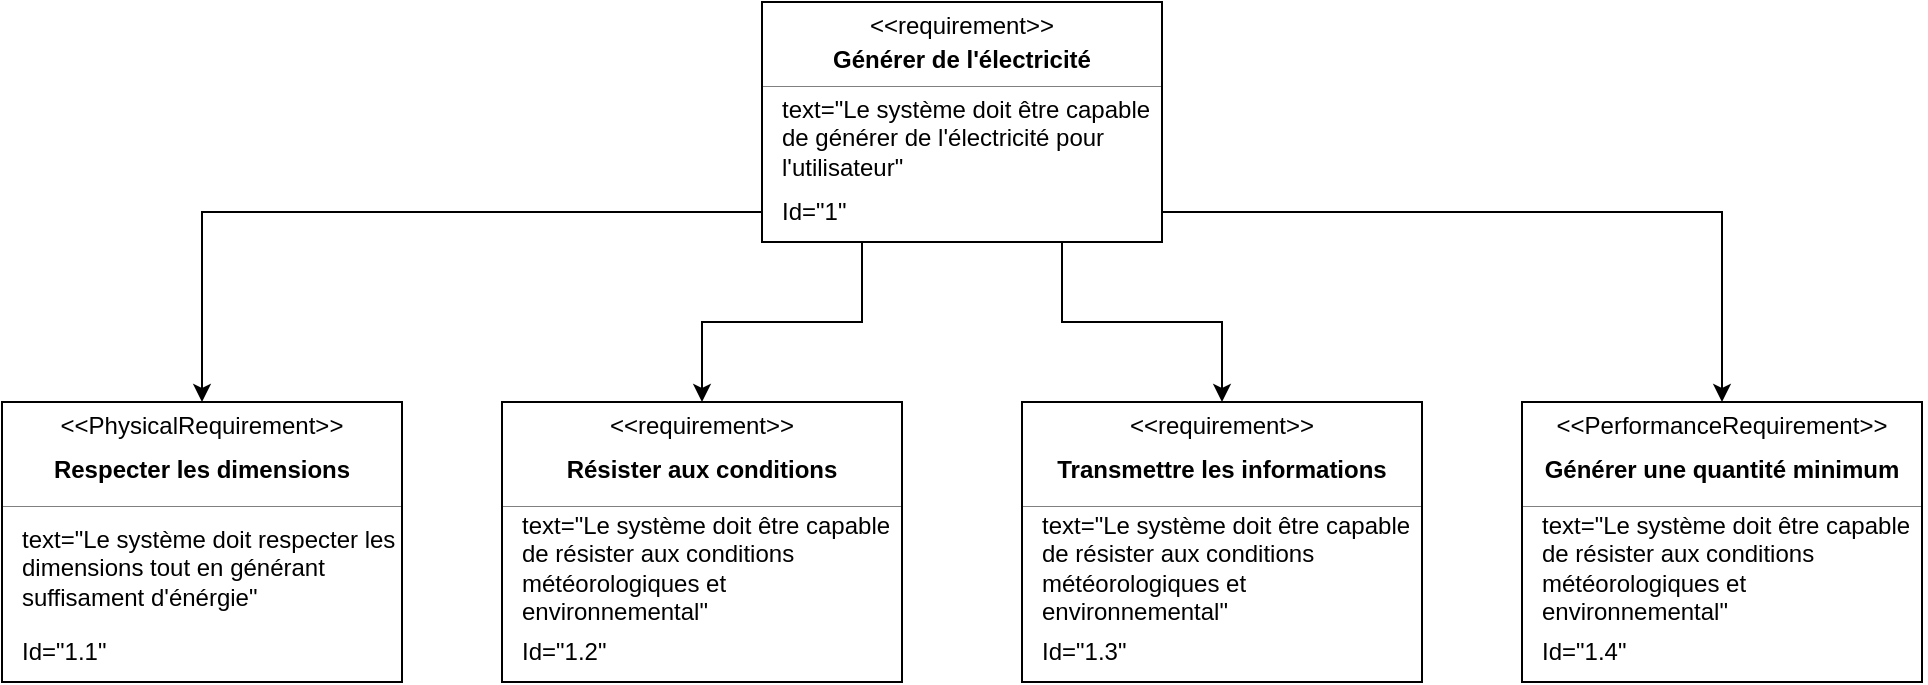 <mxfile version="26.0.16">
  <diagram name="Page-1" id="YE_HQxmWjEO1Y7BAYPPF">
    <mxGraphModel dx="2074" dy="731" grid="1" gridSize="10" guides="1" tooltips="1" connect="1" arrows="1" fold="1" page="1" pageScale="1" pageWidth="827" pageHeight="1169" math="0" shadow="0">
      <root>
        <mxCell id="0" />
        <mxCell id="1" parent="0" />
        <mxCell id="1VgsUQ58sX3mkb50u65D-6" value="" style="fontStyle=1;align=center;verticalAlign=middle;childLayout=stackLayout;horizontal=1;horizontalStack=0;resizeParent=1;resizeParentMax=0;resizeLast=0;marginBottom=0;" vertex="1" parent="1">
          <mxGeometry x="280" y="50" width="200" height="120" as="geometry" />
        </mxCell>
        <mxCell id="1VgsUQ58sX3mkb50u65D-7" value="&amp;lt;&amp;lt;requirement&amp;gt;&amp;gt;" style="html=1;align=center;spacing=0;verticalAlign=middle;strokeColor=none;fillColor=none;whiteSpace=wrap;spacingTop=3;" vertex="1" parent="1VgsUQ58sX3mkb50u65D-6">
          <mxGeometry width="200" height="20" as="geometry" />
        </mxCell>
        <mxCell id="1VgsUQ58sX3mkb50u65D-8" value="Générer de l&#39;électricité" style="html=1;align=center;spacing=0;verticalAlign=middle;strokeColor=none;fillColor=none;whiteSpace=wrap;fontStyle=1" vertex="1" parent="1VgsUQ58sX3mkb50u65D-6">
          <mxGeometry y="20" width="200" height="18" as="geometry" />
        </mxCell>
        <mxCell id="1VgsUQ58sX3mkb50u65D-9" value="" style="line;strokeWidth=0.25;fillColor=none;align=left;verticalAlign=middle;spacingTop=-1;spacingLeft=3;spacingRight=3;rotatable=0;labelPosition=right;points=[];portConstraint=eastwest;" vertex="1" parent="1VgsUQ58sX3mkb50u65D-6">
          <mxGeometry y="38" width="200" height="8" as="geometry" />
        </mxCell>
        <mxCell id="1VgsUQ58sX3mkb50u65D-10" value="text=&quot;Le système doit être capable de générer de l&#39;électricité pour l&#39;utilisateur&quot;" style="html=1;align=left;spacing=0;verticalAlign=middle;strokeColor=none;fillColor=none;whiteSpace=wrap;spacingLeft=10;" vertex="1" parent="1VgsUQ58sX3mkb50u65D-6">
          <mxGeometry y="46" width="200" height="44" as="geometry" />
        </mxCell>
        <mxCell id="1VgsUQ58sX3mkb50u65D-11" value="Id=&quot;1&quot;" style="html=1;align=left;spacing=0;verticalAlign=middle;strokeColor=none;fillColor=none;whiteSpace=wrap;spacingLeft=10;" vertex="1" parent="1VgsUQ58sX3mkb50u65D-6">
          <mxGeometry y="90" width="200" height="30" as="geometry" />
        </mxCell>
        <mxCell id="1VgsUQ58sX3mkb50u65D-12" value="" style="html=1;align=center;spacing=0;verticalAlign=middle;strokeColor=none;fillColor=none;whiteSpace=wrap;" vertex="1" parent="1VgsUQ58sX3mkb50u65D-6">
          <mxGeometry y="120" width="200" as="geometry" />
        </mxCell>
        <mxCell id="1VgsUQ58sX3mkb50u65D-13" value="" style="fontStyle=1;align=center;verticalAlign=middle;childLayout=stackLayout;horizontal=1;horizontalStack=0;resizeParent=1;resizeParentMax=0;resizeLast=0;marginBottom=0;" vertex="1" parent="1">
          <mxGeometry x="150" y="250" width="200" height="140" as="geometry" />
        </mxCell>
        <mxCell id="1VgsUQ58sX3mkb50u65D-14" value="&amp;lt;&amp;lt;requirement&amp;gt;&amp;gt;" style="html=1;align=center;spacing=0;verticalAlign=middle;strokeColor=none;fillColor=none;whiteSpace=wrap;spacingTop=3;" vertex="1" parent="1VgsUQ58sX3mkb50u65D-13">
          <mxGeometry width="200" height="20" as="geometry" />
        </mxCell>
        <mxCell id="1VgsUQ58sX3mkb50u65D-15" value="Résister aux conditions" style="html=1;align=center;spacing=0;verticalAlign=middle;strokeColor=none;fillColor=none;whiteSpace=wrap;fontStyle=1" vertex="1" parent="1VgsUQ58sX3mkb50u65D-13">
          <mxGeometry y="20" width="200" height="28" as="geometry" />
        </mxCell>
        <mxCell id="1VgsUQ58sX3mkb50u65D-16" value="" style="line;strokeWidth=0.25;fillColor=none;align=left;verticalAlign=middle;spacingTop=-1;spacingLeft=3;spacingRight=3;rotatable=0;labelPosition=right;points=[];portConstraint=eastwest;" vertex="1" parent="1VgsUQ58sX3mkb50u65D-13">
          <mxGeometry y="48" width="200" height="8" as="geometry" />
        </mxCell>
        <mxCell id="1VgsUQ58sX3mkb50u65D-17" value="text=&quot;Le système doit être capable de résister aux conditions météorologiques et environnemental&quot;" style="html=1;align=left;spacing=0;verticalAlign=middle;strokeColor=none;fillColor=none;whiteSpace=wrap;spacingLeft=10;" vertex="1" parent="1VgsUQ58sX3mkb50u65D-13">
          <mxGeometry y="56" width="200" height="54" as="geometry" />
        </mxCell>
        <mxCell id="1VgsUQ58sX3mkb50u65D-18" value="Id=&quot;1.2&quot;" style="html=1;align=left;spacing=0;verticalAlign=middle;strokeColor=none;fillColor=none;whiteSpace=wrap;spacingLeft=10;" vertex="1" parent="1VgsUQ58sX3mkb50u65D-13">
          <mxGeometry y="110" width="200" height="30" as="geometry" />
        </mxCell>
        <mxCell id="1VgsUQ58sX3mkb50u65D-19" value="" style="html=1;align=center;spacing=0;verticalAlign=middle;strokeColor=none;fillColor=none;whiteSpace=wrap;" vertex="1" parent="1VgsUQ58sX3mkb50u65D-13">
          <mxGeometry y="140" width="200" as="geometry" />
        </mxCell>
        <mxCell id="1VgsUQ58sX3mkb50u65D-20" value="" style="fontStyle=1;align=center;verticalAlign=middle;childLayout=stackLayout;horizontal=1;horizontalStack=0;resizeParent=1;resizeParentMax=0;resizeLast=0;marginBottom=0;" vertex="1" parent="1">
          <mxGeometry x="410" y="250" width="200" height="140" as="geometry" />
        </mxCell>
        <mxCell id="1VgsUQ58sX3mkb50u65D-21" value="&amp;lt;&amp;lt;requirement&amp;gt;&amp;gt;" style="html=1;align=center;spacing=0;verticalAlign=middle;strokeColor=none;fillColor=none;whiteSpace=wrap;spacingTop=3;" vertex="1" parent="1VgsUQ58sX3mkb50u65D-20">
          <mxGeometry width="200" height="20" as="geometry" />
        </mxCell>
        <mxCell id="1VgsUQ58sX3mkb50u65D-22" value="Transmettre les informations" style="html=1;align=center;spacing=0;verticalAlign=middle;strokeColor=none;fillColor=none;whiteSpace=wrap;fontStyle=1" vertex="1" parent="1VgsUQ58sX3mkb50u65D-20">
          <mxGeometry y="20" width="200" height="28" as="geometry" />
        </mxCell>
        <mxCell id="1VgsUQ58sX3mkb50u65D-23" value="" style="line;strokeWidth=0.25;fillColor=none;align=left;verticalAlign=middle;spacingTop=-1;spacingLeft=3;spacingRight=3;rotatable=0;labelPosition=right;points=[];portConstraint=eastwest;" vertex="1" parent="1VgsUQ58sX3mkb50u65D-20">
          <mxGeometry y="48" width="200" height="8" as="geometry" />
        </mxCell>
        <mxCell id="1VgsUQ58sX3mkb50u65D-24" value="text=&quot;Le système doit être capable de résister aux conditions météorologiques et environnemental&quot;" style="html=1;align=left;spacing=0;verticalAlign=middle;strokeColor=none;fillColor=none;whiteSpace=wrap;spacingLeft=10;" vertex="1" parent="1VgsUQ58sX3mkb50u65D-20">
          <mxGeometry y="56" width="200" height="54" as="geometry" />
        </mxCell>
        <mxCell id="1VgsUQ58sX3mkb50u65D-25" value="Id=&quot;1.3&quot;" style="html=1;align=left;spacing=0;verticalAlign=middle;strokeColor=none;fillColor=none;whiteSpace=wrap;spacingLeft=10;" vertex="1" parent="1VgsUQ58sX3mkb50u65D-20">
          <mxGeometry y="110" width="200" height="30" as="geometry" />
        </mxCell>
        <mxCell id="1VgsUQ58sX3mkb50u65D-26" value="" style="html=1;align=center;spacing=0;verticalAlign=middle;strokeColor=none;fillColor=none;whiteSpace=wrap;" vertex="1" parent="1VgsUQ58sX3mkb50u65D-20">
          <mxGeometry y="140" width="200" as="geometry" />
        </mxCell>
        <mxCell id="1VgsUQ58sX3mkb50u65D-27" value="" style="fontStyle=1;align=center;verticalAlign=middle;childLayout=stackLayout;horizontal=1;horizontalStack=0;resizeParent=1;resizeParentMax=0;resizeLast=0;marginBottom=0;" vertex="1" parent="1">
          <mxGeometry x="660" y="250" width="200" height="140" as="geometry" />
        </mxCell>
        <mxCell id="1VgsUQ58sX3mkb50u65D-28" value="&amp;lt;&amp;lt;PerformanceRequirement&amp;gt;&amp;gt;" style="html=1;align=center;spacing=0;verticalAlign=middle;strokeColor=none;fillColor=none;whiteSpace=wrap;spacingTop=3;" vertex="1" parent="1VgsUQ58sX3mkb50u65D-27">
          <mxGeometry width="200" height="20" as="geometry" />
        </mxCell>
        <mxCell id="1VgsUQ58sX3mkb50u65D-29" value="Générer une quantité minimum" style="html=1;align=center;spacing=0;verticalAlign=middle;strokeColor=none;fillColor=none;whiteSpace=wrap;fontStyle=1" vertex="1" parent="1VgsUQ58sX3mkb50u65D-27">
          <mxGeometry y="20" width="200" height="28" as="geometry" />
        </mxCell>
        <mxCell id="1VgsUQ58sX3mkb50u65D-30" value="" style="line;strokeWidth=0.25;fillColor=none;align=left;verticalAlign=middle;spacingTop=-1;spacingLeft=3;spacingRight=3;rotatable=0;labelPosition=right;points=[];portConstraint=eastwest;" vertex="1" parent="1VgsUQ58sX3mkb50u65D-27">
          <mxGeometry y="48" width="200" height="8" as="geometry" />
        </mxCell>
        <mxCell id="1VgsUQ58sX3mkb50u65D-31" value="text=&quot;Le système doit être capable de résister aux conditions météorologiques et environnemental&quot;" style="html=1;align=left;spacing=0;verticalAlign=middle;strokeColor=none;fillColor=none;whiteSpace=wrap;spacingLeft=10;" vertex="1" parent="1VgsUQ58sX3mkb50u65D-27">
          <mxGeometry y="56" width="200" height="54" as="geometry" />
        </mxCell>
        <mxCell id="1VgsUQ58sX3mkb50u65D-32" value="Id=&quot;1.4&quot;" style="html=1;align=left;spacing=0;verticalAlign=middle;strokeColor=none;fillColor=none;whiteSpace=wrap;spacingLeft=10;" vertex="1" parent="1VgsUQ58sX3mkb50u65D-27">
          <mxGeometry y="110" width="200" height="30" as="geometry" />
        </mxCell>
        <mxCell id="1VgsUQ58sX3mkb50u65D-33" value="" style="html=1;align=center;spacing=0;verticalAlign=middle;strokeColor=none;fillColor=none;whiteSpace=wrap;" vertex="1" parent="1VgsUQ58sX3mkb50u65D-27">
          <mxGeometry y="140" width="200" as="geometry" />
        </mxCell>
        <mxCell id="1VgsUQ58sX3mkb50u65D-34" value="" style="fontStyle=1;align=center;verticalAlign=middle;childLayout=stackLayout;horizontal=1;horizontalStack=0;resizeParent=1;resizeParentMax=0;resizeLast=0;marginBottom=0;" vertex="1" parent="1">
          <mxGeometry x="-100" y="250" width="200" height="140" as="geometry" />
        </mxCell>
        <mxCell id="1VgsUQ58sX3mkb50u65D-35" value="&amp;lt;&amp;lt;PhysicalRequirement&amp;gt;&amp;gt;" style="html=1;align=center;spacing=0;verticalAlign=middle;strokeColor=none;fillColor=none;whiteSpace=wrap;spacingTop=3;" vertex="1" parent="1VgsUQ58sX3mkb50u65D-34">
          <mxGeometry width="200" height="20" as="geometry" />
        </mxCell>
        <mxCell id="1VgsUQ58sX3mkb50u65D-36" value="Respecter les dimensions" style="html=1;align=center;spacing=0;verticalAlign=middle;strokeColor=none;fillColor=none;whiteSpace=wrap;fontStyle=1" vertex="1" parent="1VgsUQ58sX3mkb50u65D-34">
          <mxGeometry y="20" width="200" height="28" as="geometry" />
        </mxCell>
        <mxCell id="1VgsUQ58sX3mkb50u65D-37" value="" style="line;strokeWidth=0.25;fillColor=none;align=left;verticalAlign=middle;spacingTop=-1;spacingLeft=3;spacingRight=3;rotatable=0;labelPosition=right;points=[];portConstraint=eastwest;" vertex="1" parent="1VgsUQ58sX3mkb50u65D-34">
          <mxGeometry y="48" width="200" height="8" as="geometry" />
        </mxCell>
        <mxCell id="1VgsUQ58sX3mkb50u65D-38" value="text=&quot;Le système doit respecter les dimensions tout en générant suffisament d&#39;énérgie&quot;" style="html=1;align=left;spacing=0;verticalAlign=middle;strokeColor=none;fillColor=none;whiteSpace=wrap;spacingLeft=10;" vertex="1" parent="1VgsUQ58sX3mkb50u65D-34">
          <mxGeometry y="56" width="200" height="54" as="geometry" />
        </mxCell>
        <mxCell id="1VgsUQ58sX3mkb50u65D-39" value="Id=&quot;1.1&quot;" style="html=1;align=left;spacing=0;verticalAlign=middle;strokeColor=none;fillColor=none;whiteSpace=wrap;spacingLeft=10;" vertex="1" parent="1VgsUQ58sX3mkb50u65D-34">
          <mxGeometry y="110" width="200" height="30" as="geometry" />
        </mxCell>
        <mxCell id="1VgsUQ58sX3mkb50u65D-40" value="" style="html=1;align=center;spacing=0;verticalAlign=middle;strokeColor=none;fillColor=none;whiteSpace=wrap;" vertex="1" parent="1VgsUQ58sX3mkb50u65D-34">
          <mxGeometry y="140" width="200" as="geometry" />
        </mxCell>
        <mxCell id="1VgsUQ58sX3mkb50u65D-42" style="edgeStyle=orthogonalEdgeStyle;rounded=0;orthogonalLoop=1;jettySize=auto;html=1;entryX=0.5;entryY=0;entryDx=0;entryDy=0;" edge="1" parent="1" source="1VgsUQ58sX3mkb50u65D-11" target="1VgsUQ58sX3mkb50u65D-35">
          <mxGeometry relative="1" as="geometry" />
        </mxCell>
        <mxCell id="1VgsUQ58sX3mkb50u65D-43" style="edgeStyle=orthogonalEdgeStyle;rounded=0;orthogonalLoop=1;jettySize=auto;html=1;entryX=0.5;entryY=0;entryDx=0;entryDy=0;" edge="1" parent="1" source="1VgsUQ58sX3mkb50u65D-11" target="1VgsUQ58sX3mkb50u65D-28">
          <mxGeometry relative="1" as="geometry" />
        </mxCell>
        <mxCell id="1VgsUQ58sX3mkb50u65D-44" style="edgeStyle=orthogonalEdgeStyle;rounded=0;orthogonalLoop=1;jettySize=auto;html=1;exitX=0.25;exitY=1;exitDx=0;exitDy=0;entryX=0.5;entryY=0;entryDx=0;entryDy=0;" edge="1" parent="1" source="1VgsUQ58sX3mkb50u65D-11" target="1VgsUQ58sX3mkb50u65D-14">
          <mxGeometry relative="1" as="geometry" />
        </mxCell>
        <mxCell id="1VgsUQ58sX3mkb50u65D-45" style="edgeStyle=orthogonalEdgeStyle;rounded=0;orthogonalLoop=1;jettySize=auto;html=1;exitX=0.75;exitY=1;exitDx=0;exitDy=0;entryX=0.5;entryY=0;entryDx=0;entryDy=0;" edge="1" parent="1" source="1VgsUQ58sX3mkb50u65D-11" target="1VgsUQ58sX3mkb50u65D-21">
          <mxGeometry relative="1" as="geometry" />
        </mxCell>
      </root>
    </mxGraphModel>
  </diagram>
</mxfile>
